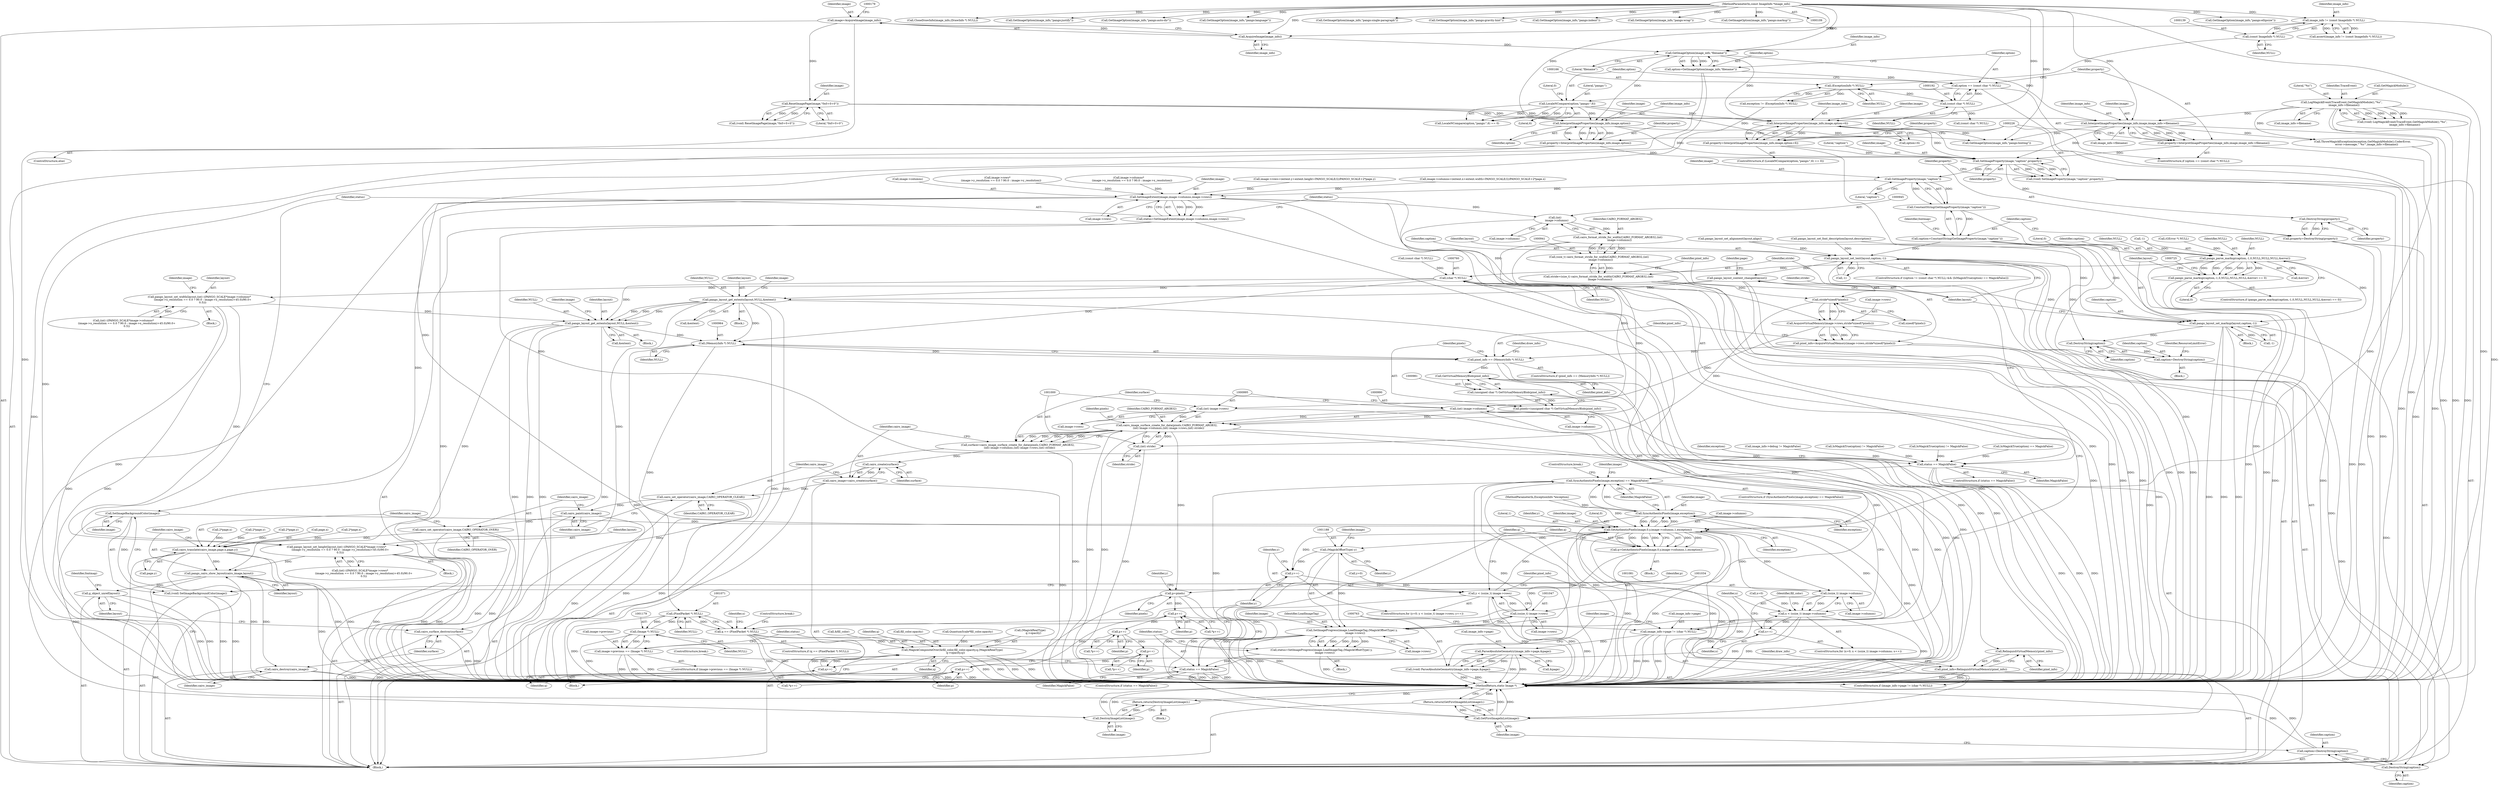 digraph "0_ImageMagick_f6e9d0d9955e85bdd7540b251cd50d598dacc5e6_42@pointer" {
"1000227" [label="(Call,SetImageProperty(image,\"caption\",property))"];
"1000221" [label="(Call,InterpretImageProperties(image_info,image,option))"];
"1000185" [label="(Call,GetImageOption(image_info,\"filename\"))"];
"1000176" [label="(Call,AcquireImage(image_info))"];
"1000136" [label="(Call,image_info != (const ImageInfo *) NULL)"];
"1000110" [label="(MethodParameterIn,const ImageInfo *image_info)"];
"1000138" [label="(Call,(const ImageInfo *) NULL)"];
"1000180" [label="(Call,ResetImagePage(image,\"0x0+0+0\"))"];
"1000174" [label="(Call,image=AcquireImage(image_info))"];
"1000205" [label="(Call,LocaleNCompare(option,\"pango:\",6))"];
"1000189" [label="(Call,option == (const char *) NULL)"];
"1000183" [label="(Call,option=GetImageOption(image_info,\"filename\"))"];
"1000191" [label="(Call,(const char *) NULL)"];
"1000165" [label="(Call,(ExceptionInfo *) NULL)"];
"1000212" [label="(Call,InterpretImageProperties(image_info,image,option+6))"];
"1000196" [label="(Call,InterpretImageProperties(image_info,image,image_info->filename))"];
"1000155" [label="(Call,LogMagickEvent(TraceEvent,GetMagickModule(),\"%s\",\n      image_info->filename))"];
"1000194" [label="(Call,property=InterpretImageProperties(image_info,image,image_info->filename))"];
"1000210" [label="(Call,property=InterpretImageProperties(image_info,image,option+6))"];
"1000219" [label="(Call,property=InterpretImageProperties(image_info,image,option))"];
"1000225" [label="(Call,(void) SetImageProperty(image,\"caption\",property))"];
"1000233" [label="(Call,DestroyString(property))"];
"1000231" [label="(Call,property=DestroyString(property))"];
"1000238" [label="(Call,GetImageProperty(image,\"caption\"))"];
"1000237" [label="(Call,ConstantString(GetImageProperty(image,\"caption\")))"];
"1000235" [label="(Call,caption=ConstantString(GetImageProperty(image,\"caption\")))"];
"1000698" [label="(Call,pango_layout_set_text(layout,caption,-1))"];
"1000742" [label="(Call,pango_layout_context_changed(layout))"];
"1000777" [label="(Call,pango_layout_get_extents(layout,NULL,&extent))"];
"1000849" [label="(Call,pango_layout_get_extents(layout,NULL,&extent))"];
"1000963" [label="(Call,(MemoryInfo *) NULL)"];
"1000961" [label="(Call,pixel_info == (MemoryInfo *) NULL)"];
"1000982" [label="(Call,GetVirtualMemoryBlob(pixel_info))"];
"1000980" [label="(Call,(unsigned char *) GetVirtualMemoryBlob(pixel_info))"];
"1000978" [label="(Call,pixels=(unsigned char *) GetVirtualMemoryBlob(pixel_info))"];
"1000986" [label="(Call,cairo_image_surface_create_for_data(pixels,CAIRO_FORMAT_ARGB32,\n    (int) image->columns,(int) image->rows,(int) stride))"];
"1000984" [label="(Call,surface=cairo_image_surface_create_for_data(pixels,CAIRO_FORMAT_ARGB32,\n    (int) image->columns,(int) image->rows,(int) stride))"];
"1001004" [label="(Call,cairo_create(surface))"];
"1001002" [label="(Call,cairo_image=cairo_create(surface))"];
"1001006" [label="(Call,cairo_set_operator(cairo_image,CAIRO_OPERATOR_CLEAR))"];
"1001009" [label="(Call,cairo_paint(cairo_image))"];
"1001011" [label="(Call,cairo_set_operator(cairo_image,CAIRO_OPERATOR_OVER))"];
"1001014" [label="(Call,cairo_translate(cairo_image,page.x,page.y))"];
"1001022" [label="(Call,pango_cairo_show_layout(cairo_image,layout))"];
"1001025" [label="(Call,cairo_destroy(cairo_image))"];
"1001029" [label="(Call,g_object_unref(layout))"];
"1001027" [label="(Call,cairo_surface_destroy(surface))"];
"1001037" [label="(Call,p=pixels)"];
"1001095" [label="(Call,p++)"];
"1001103" [label="(Call,p++)"];
"1001111" [label="(Call,p++)"];
"1001121" [label="(Call,p++)"];
"1001200" [label="(Call,RelinquishVirtualMemory(pixel_info))"];
"1001198" [label="(Call,pixel_info=RelinquishVirtualMemory(pixel_info))"];
"1001070" [label="(Call,(PixelPacket *) NULL)"];
"1001068" [label="(Call,q == (PixelPacket *) NULL)"];
"1001151" [label="(Call,MagickCompositeOver(&fill_color,fill_color.opacity,q,(MagickRealType)\n        q->opacity,q))"];
"1001164" [label="(Call,q++)"];
"1001178" [label="(Call,(Image *) NULL)"];
"1001174" [label="(Call,image->previous == (Image *) NULL)"];
"1000888" [label="(Call,pango_layout_set_height(layout,(int) ((PANGO_SCALE*image->rows*\n         (image->y_resolution == 0.0 ? 90.0 : image->y_resolution)+45.0)/90.0+\n         0.5)))"];
"1000816" [label="(Call,pango_layout_set_width(layout,(int) ((PANGO_SCALE*image->columns*\n        (image->x_resolution == 0.0 ? 90.0 : image->x_resolution)+45.0)/90.0+\n        0.5)))"];
"1000973" [label="(Call,DestroyString(caption))"];
"1000971" [label="(Call,caption=DestroyString(caption))"];
"1001208" [label="(Call,DestroyString(caption))"];
"1001206" [label="(Call,caption=DestroyString(caption))"];
"1000713" [label="(Call,pango_parse_markup(caption,-1,0,NULL,NULL,NULL,&error))"];
"1000712" [label="(Call,pango_parse_markup(caption,-1,0,NULL,NULL,NULL,&error) == 0)"];
"1000737" [label="(Call,pango_layout_set_markup(layout,caption,-1))"];
"1000759" [label="(Call,(char *) NULL)"];
"1000755" [label="(Call,image_info->page != (char *) NULL)"];
"1000764" [label="(Call,ParseAbsoluteGeometry(image_info->page,&page))"];
"1000762" [label="(Call,(void) ParseAbsoluteGeometry(image_info->page,&page))"];
"1000916" [label="(Call,SetImageExtent(image,image->columns,image->rows))"];
"1000914" [label="(Call,status=SetImageExtent(image,image->columns,image->rows))"];
"1000925" [label="(Call,status == MagickFalse)"];
"1001167" [label="(Call,SyncAuthenticPixels(image,exception) == MagickFalse)"];
"1001194" [label="(Call,status == MagickFalse)"];
"1000936" [label="(Call,DestroyImageList(image))"];
"1000935" [label="(Return,return(DestroyImageList(image));)"];
"1000944" [label="(Call,(int)\n    image->columns)"];
"1000942" [label="(Call,cairo_format_stride_for_width(CAIRO_FORMAT_ARGB32,(int)\n    image->columns))"];
"1000940" [label="(Call,(size_t) cairo_format_stride_for_width(CAIRO_FORMAT_ARGB32,(int)\n    image->columns))"];
"1000938" [label="(Call,stride=(size_t) cairo_format_stride_for_width(CAIRO_FORMAT_ARGB32,(int)\n    image->columns))"];
"1000955" [label="(Call,stride*sizeof(*pixels))"];
"1000951" [label="(Call,AcquireVirtualMemory(image->rows,stride*sizeof(*pixels)))"];
"1000949" [label="(Call,pixel_info=AcquireVirtualMemory(image->rows,stride*sizeof(*pixels)))"];
"1000994" [label="(Call,(int) image->rows)"];
"1001046" [label="(Call,(ssize_t) image->rows)"];
"1001044" [label="(Call,y < (ssize_t) image->rows)"];
"1001058" [label="(Call,GetAuthenticPixels(image,0,y,image->columns,1,exception))"];
"1001051" [label="(Call,y++)"];
"1001056" [label="(Call,q=GetAuthenticPixels(image,0,y,image->columns,1,exception))"];
"1001080" [label="(Call,(ssize_t) image->columns)"];
"1001078" [label="(Call,x < (ssize_t) image->columns)"];
"1001085" [label="(Call,x++)"];
"1001168" [label="(Call,SyncAuthenticPixels(image,exception))"];
"1001184" [label="(Call,SetImageProgress(image,LoadImageTag,(MagickOffsetType) y,\n        image->rows))"];
"1001182" [label="(Call,status=SetImageProgress(image,LoadImageTag,(MagickOffsetType) y,\n        image->rows))"];
"1001211" [label="(Call,GetFirstImageInList(image))"];
"1001210" [label="(Return,return(GetFirstImageInList(image));)"];
"1001187" [label="(Call,(MagickOffsetType) y)"];
"1000999" [label="(Call,(int) stride)"];
"1000989" [label="(Call,(int) image->columns)"];
"1001035" [label="(Call,SetImageBackgroundColor(image))"];
"1001033" [label="(Call,(void) SetImageBackgroundColor(image))"];
"1000219" [label="(Call,property=InterpretImageProperties(image_info,image,option))"];
"1000195" [label="(Identifier,property)"];
"1000978" [label="(Call,pixels=(unsigned char *) GetVirtualMemoryBlob(pixel_info))"];
"1000988" [label="(Identifier,CAIRO_FORMAT_ARGB32)"];
"1001201" [label="(Identifier,pixel_info)"];
"1000714" [label="(Identifier,caption)"];
"1000712" [label="(Call,pango_parse_markup(caption,-1,0,NULL,NULL,NULL,&error) == 0)"];
"1000960" [label="(ControlStructure,if (pixel_info == (MemoryInfo *) NULL))"];
"1000765" [label="(Call,image_info->page)"];
"1000432" [label="(Call,GetImageOption(image_info,\"pango:ellipsize\"))"];
"1000943" [label="(Identifier,CAIRO_FORMAT_ARGB32)"];
"1000976" [label="(Identifier,ResourceLimitError)"];
"1000936" [label="(Call,DestroyImageList(image))"];
"1001190" [label="(Call,image->rows)"];
"1000135" [label="(Call,assert(image_info != (const ImageInfo *) NULL))"];
"1000982" [label="(Call,GetVirtualMemoryBlob(pixel_info))"];
"1001194" [label="(Call,status == MagickFalse)"];
"1000111" [label="(MethodParameterIn,ExceptionInfo *exception)"];
"1000939" [label="(Identifier,stride)"];
"1001193" [label="(ControlStructure,if (status == MagickFalse))"];
"1000738" [label="(Identifier,layout)"];
"1000746" [label="(Identifier,page)"];
"1001008" [label="(Identifier,CAIRO_OPERATOR_CLEAR)"];
"1000268" [label="(Call,(const char *) NULL)"];
"1001210" [label="(Return,return(GetFirstImageInList(image));)"];
"1000719" [label="(Identifier,NULL)"];
"1001013" [label="(Identifier,CAIRO_OPERATOR_OVER)"];
"1000968" [label="(Identifier,draw_info)"];
"1000197" [label="(Identifier,image_info)"];
"1001175" [label="(Call,image->previous)"];
"1001002" [label="(Call,cairo_image=cairo_create(surface))"];
"1000316" [label="(Call,CloneDrawInfo(image_info,(DrawInfo *) NULL))"];
"1000165" [label="(Call,(ExceptionInfo *) NULL)"];
"1001091" [label="(Identifier,fill_color)"];
"1001005" [label="(Identifier,surface)"];
"1000723" [label="(Literal,0)"];
"1001023" [label="(Identifier,cairo_image)"];
"1001014" [label="(Call,cairo_translate(cairo_image,page.x,page.y))"];
"1000849" [label="(Call,pango_layout_get_extents(layout,NULL,&extent))"];
"1000956" [label="(Identifier,stride)"];
"1000973" [label="(Call,DestroyString(caption))"];
"1000205" [label="(Call,LocaleNCompare(option,\"pango:\",6))"];
"1001212" [label="(Identifier,image)"];
"1000926" [label="(Identifier,status)"];
"1001187" [label="(Call,(MagickOffsetType) y)"];
"1000888" [label="(Call,pango_layout_set_height(layout,(int) ((PANGO_SCALE*image->rows*\n         (image->y_resolution == 0.0 ? 90.0 : image->y_resolution)+45.0)/90.0+\n         0.5)))"];
"1000227" [label="(Call,SetImageProperty(image,\"caption\",property))"];
"1000209" [label="(Literal,0)"];
"1000204" [label="(Call,LocaleNCompare(option,\"pango:\",6) == 0)"];
"1000914" [label="(Call,status=SetImageExtent(image,image->columns,image->rows))"];
"1000174" [label="(Call,image=AcquireImage(image_info))"];
"1000983" [label="(Identifier,pixel_info)"];
"1000206" [label="(Identifier,option)"];
"1001104" [label="(Identifier,p)"];
"1000188" [label="(ControlStructure,if (option == (const char *) NULL))"];
"1000925" [label="(Call,status == MagickFalse)"];
"1000743" [label="(Identifier,layout)"];
"1000773" [label="(Identifier,image)"];
"1000110" [label="(MethodParameterIn,const ImageInfo *image_info)"];
"1001186" [label="(Identifier,LoadImageTag)"];
"1001032" [label="(Identifier,fontmap)"];
"1001001" [label="(Identifier,stride)"];
"1000232" [label="(Identifier,property)"];
"1001181" [label="(Block,)"];
"1000985" [label="(Identifier,surface)"];
"1000210" [label="(Call,property=InterpretImageProperties(image_info,image,option+6))"];
"1001197" [label="(ControlStructure,break;)"];
"1001163" [label="(Identifier,q)"];
"1001086" [label="(Identifier,x)"];
"1001003" [label="(Identifier,cairo_image)"];
"1000112" [label="(Block,)"];
"1000950" [label="(Identifier,pixel_info)"];
"1000207" [label="(Literal,\"pango:\")"];
"1001110" [label="(Call,*p++)"];
"1000136" [label="(Call,image_info != (const ImageInfo *) NULL)"];
"1001182" [label="(Call,status=SetImageProgress(image,LoadImageTag,(MagickOffsetType) y,\n        image->rows))"];
"1000949" [label="(Call,pixel_info=AcquireVirtualMemory(image->rows,stride*sizeof(*pixels)))"];
"1001074" [label="(ControlStructure,for (x=0; x < (ssize_t) image->columns; x++))"];
"1000704" [label="(Block,)"];
"1001033" [label="(Call,(void) SetImageBackgroundColor(image))"];
"1000234" [label="(Identifier,property)"];
"1000490" [label="(Call,IsMagickTrue(option) != MagickFalse)"];
"1000889" [label="(Identifier,layout)"];
"1000509" [label="(Call,IsMagickTrue(option) != MagickFalse)"];
"1000181" [label="(Identifier,image)"];
"1001198" [label="(Call,pixel_info=RelinquishVirtualMemory(pixel_info))"];
"1000851" [label="(Identifier,NULL)"];
"1000185" [label="(Call,GetImageOption(image_info,\"filename\"))"];
"1001038" [label="(Identifier,p)"];
"1000768" [label="(Call,&page)"];
"1001103" [label="(Call,p++)"];
"1000240" [label="(Literal,\"caption\")"];
"1001041" [label="(Call,y=0)"];
"1000239" [label="(Identifier,image)"];
"1001042" [label="(Identifier,y)"];
"1000755" [label="(Call,image_info->page != (char *) NULL)"];
"1001057" [label="(Identifier,q)"];
"1000782" [label="(Call,image->columns=(extent.x+extent.width+PANGO_SCALE/2)/PANGO_SCALE+2*page.x)"];
"1000191" [label="(Call,(const char *) NULL)"];
"1000816" [label="(Call,pango_layout_set_width(layout,(int) ((PANGO_SCALE*image->columns*\n        (image->x_resolution == 0.0 ? 90.0 : image->x_resolution)+45.0)/90.0+\n        0.5)))"];
"1000187" [label="(Literal,\"filename\")"];
"1001004" [label="(Call,cairo_create(surface))"];
"1001059" [label="(Identifier,image)"];
"1001068" [label="(Call,q == (PixelPacket *) NULL)"];
"1000231" [label="(Call,property=DestroyString(property))"];
"1000715" [label="(Call,-1)"];
"1000480" [label="(Call,GetImageOption(image_info,\"pango:justify\"))"];
"1000944" [label="(Call,(int)\n    image->columns)"];
"1000214" [label="(Identifier,image)"];
"1000974" [label="(Identifier,caption)"];
"1000918" [label="(Call,image->columns)"];
"1001166" [label="(ControlStructure,if (SyncAuthenticPixels(image,exception) == MagickFalse))"];
"1001191" [label="(Identifier,image)"];
"1001185" [label="(Identifier,image)"];
"1000155" [label="(Call,LogMagickEvent(TraceEvent,GetMagickModule(),\"%s\",\n      image_info->filename))"];
"1000190" [label="(Identifier,option)"];
"1001025" [label="(Call,cairo_destroy(cairo_image))"];
"1001213" [label="(MethodReturn,static Image *)"];
"1000962" [label="(Identifier,pixel_info)"];
"1000955" [label="(Call,stride*sizeof(*pixels))"];
"1001180" [label="(Identifier,NULL)"];
"1000994" [label="(Call,(int) image->rows)"];
"1001010" [label="(Identifier,cairo_image)"];
"1001035" [label="(Call,SetImageBackgroundColor(image))"];
"1000186" [label="(Identifier,image_info)"];
"1000698" [label="(Call,pango_layout_set_text(layout,caption,-1))"];
"1001171" [label="(Identifier,MagickFalse)"];
"1001169" [label="(Identifier,image)"];
"1000996" [label="(Call,image->rows)"];
"1001026" [label="(Identifier,cairo_image)"];
"1000224" [label="(Identifier,option)"];
"1000180" [label="(Call,ResetImagePage(image,\"0x0+0+0\"))"];
"1000737" [label="(Call,pango_layout_set_markup(layout,caption,-1))"];
"1001087" [label="(Block,)"];
"1001173" [label="(ControlStructure,if (image->previous == (Image *) NULL))"];
"1000987" [label="(Identifier,pixels)"];
"1000999" [label="(Call,(int) stride)"];
"1000159" [label="(Call,image_info->filename)"];
"1000916" [label="(Call,SetImageExtent(image,image->columns,image->rows))"];
"1001196" [label="(Identifier,MagickFalse)"];
"1001127" [label="(Call,QuantumScale*fill_color.opacity)"];
"1001184" [label="(Call,SetImageProgress(image,LoadImageTag,(MagickOffsetType) y,\n        image->rows))"];
"1001048" [label="(Call,image->rows)"];
"1000229" [label="(Literal,\"caption\")"];
"1000262" [label="(Call,GetImageOption(image_info,\"pango:hinting\"))"];
"1000726" [label="(Call,ThrowMagickException(exception,GetMagickModule(),CoderError,\n          error->message,\"`%s'\",image_info->filename))"];
"1000238" [label="(Call,GetImageProperty(image,\"caption\"))"];
"1000700" [label="(Identifier,caption)"];
"1001060" [label="(Literal,0)"];
"1000856" [label="(Identifier,image)"];
"1001111" [label="(Call,p++)"];
"1000928" [label="(Block,)"];
"1000806" [label="(Block,)"];
"1000196" [label="(Call,InterpretImageProperties(image_info,image,image_info->filename))"];
"1001120" [label="(Call,*p++)"];
"1001019" [label="(Call,page.y)"];
"1000780" [label="(Call,&extent)"];
"1000777" [label="(Call,pango_layout_get_extents(layout,NULL,&extent))"];
"1000184" [label="(Identifier,option)"];
"1000979" [label="(Identifier,pixels)"];
"1001183" [label="(Identifier,status)"];
"1000961" [label="(Call,pixel_info == (MemoryInfo *) NULL)"];
"1001165" [label="(Identifier,q)"];
"1000991" [label="(Call,image->columns)"];
"1000223" [label="(Identifier,image)"];
"1000158" [label="(Literal,\"%s\")"];
"1000966" [label="(Block,)"];
"1000235" [label="(Call,caption=ConstantString(GetImageProperty(image,\"caption\")))"];
"1001095" [label="(Call,p++)"];
"1000740" [label="(Call,-1)"];
"1001067" [label="(ControlStructure,if (q == (PixelPacket *) NULL))"];
"1001006" [label="(Call,cairo_set_operator(cairo_image,CAIRO_OPERATOR_CLEAR))"];
"1001102" [label="(Call,*p++)"];
"1001036" [label="(Identifier,image)"];
"1000418" [label="(Call,GetImageOption(image_info,\"pango:auto-dir\"))"];
"1001062" [label="(Call,image->columns)"];
"1000178" [label="(Call,(void) ResetImagePage(image,\"0x0+0+0\"))"];
"1000163" [label="(Call,exception != (ExceptionInfo *) NULL)"];
"1001208" [label="(Call,DestroyString(caption))"];
"1000677" [label="(Call,pango_layout_set_font_description(layout,description))"];
"1001053" [label="(Block,)"];
"1000924" [label="(ControlStructure,if (status == MagickFalse))"];
"1000153" [label="(Call,(void) LogMagickEvent(TraceEvent,GetMagickModule(),\"%s\",\n      image_info->filename))"];
"1000921" [label="(Call,image->rows)"];
"1000951" [label="(Call,AcquireVirtualMemory(image->rows,stride*sizeof(*pixels)))"];
"1000301" [label="(Call,GetImageOption(image_info,\"pango:language\"))"];
"1001178" [label="(Call,(Image *) NULL)"];
"1000742" [label="(Call,pango_layout_context_changed(layout))"];
"1000213" [label="(Identifier,image_info)"];
"1001112" [label="(Identifier,p)"];
"1000691" [label="(Call,(const char *) NULL)"];
"1000701" [label="(Call,-1)"];
"1001024" [label="(Identifier,layout)"];
"1000499" [label="(Call,GetImageOption(image_info,\"pango:single-paragraph\"))"];
"1000193" [label="(Identifier,NULL)"];
"1000694" [label="(Call,IsMagickTrue(option) == MagickFalse)"];
"1001085" [label="(Call,x++)"];
"1001151" [label="(Call,MagickCompositeOver(&fill_color,fill_color.opacity,q,(MagickRealType)\n        q->opacity,q))"];
"1000986" [label="(Call,cairo_image_surface_create_for_data(pixels,CAIRO_FORMAT_ARGB32,\n    (int) image->columns,(int) image->rows,(int) stride))"];
"1001011" [label="(Call,cairo_set_operator(cairo_image,CAIRO_OPERATOR_OVER))"];
"1000811" [label="(Call,2*page.x)"];
"1001206" [label="(Call,caption=DestroyString(caption))"];
"1000927" [label="(Identifier,MagickFalse)"];
"1000759" [label="(Call,(char *) NULL)"];
"1001078" [label="(Call,x < (ssize_t) image->columns)"];
"1000897" [label="(Call,image->rows*\n         (image->y_resolution == 0.0 ? 90.0 : image->y_resolution))"];
"1001051" [label="(Call,y++)"];
"1001076" [label="(Identifier,x)"];
"1000784" [label="(Identifier,image)"];
"1001200" [label="(Call,RelinquishVirtualMemory(pixel_info))"];
"1000203" [label="(ControlStructure,if (LocaleNCompare(option,\"pango:\",6) == 0))"];
"1000176" [label="(Call,AcquireImage(image_info))"];
"1000236" [label="(Identifier,caption)"];
"1000883" [label="(Call,2*page.y)"];
"1001075" [label="(Call,x=0)"];
"1000850" [label="(Identifier,layout)"];
"1001030" [label="(Identifier,layout)"];
"1001167" [label="(Call,SyncAuthenticPixels(image,exception) == MagickFalse)"];
"1000940" [label="(Call,(size_t) cairo_format_stride_for_width(CAIRO_FORMAT_ARGB32,(int)\n    image->columns))"];
"1001094" [label="(Call,*p++)"];
"1001080" [label="(Call,(ssize_t) image->columns)"];
"1000198" [label="(Identifier,image)"];
"1001073" [label="(ControlStructure,break;)"];
"1000228" [label="(Identifier,image)"];
"1000182" [label="(Literal,\"0x0+0+0\")"];
"1000156" [label="(Identifier,TraceEvent)"];
"1001152" [label="(Call,&fill_color)"];
"1000699" [label="(Identifier,layout)"];
"1001203" [label="(Identifier,draw_info)"];
"1000779" [label="(Identifier,NULL)"];
"1000930" [label="(Identifier,exception)"];
"1000175" [label="(Identifier,image)"];
"1000242" [label="(Identifier,fontmap)"];
"1000872" [label="(Call,2*page.y)"];
"1000817" [label="(Identifier,layout)"];
"1000708" [label="(Call,(GError *) NULL)"];
"1001044" [label="(Call,y < (ssize_t) image->rows)"];
"1000647" [label="(Call,pango_layout_set_alignment(layout,align))"];
"1000157" [label="(Call,GetMagickModule())"];
"1000230" [label="(Identifier,property)"];
"1001046" [label="(Call,(ssize_t) image->rows)"];
"1001122" [label="(Identifier,p)"];
"1001072" [label="(Identifier,NULL)"];
"1001209" [label="(Identifier,caption)"];
"1000375" [label="(Call,GetImageOption(image_info,\"pango:gravity-hint\"))"];
"1000718" [label="(Identifier,NULL)"];
"1001009" [label="(Call,cairo_paint(cairo_image))"];
"1000989" [label="(Call,(int) image->columns)"];
"1001066" [label="(Identifier,exception)"];
"1000148" [label="(Call,image_info->debug != MagickFalse)"];
"1001012" [label="(Identifier,cairo_image)"];
"1001189" [label="(Identifier,y)"];
"1001176" [label="(Identifier,image)"];
"1000233" [label="(Call,DestroyString(property))"];
"1000199" [label="(Call,image_info->filename)"];
"1000825" [label="(Call,image->columns*\n        (image->x_resolution == 0.0 ? 90.0 : image->x_resolution))"];
"1001040" [label="(ControlStructure,for (y=0; y < (ssize_t) image->rows; y++))"];
"1001170" [label="(Identifier,exception)"];
"1000557" [label="(Call,GetImageOption(image_info,\"pango:indent\"))"];
"1001045" [label="(Identifier,y)"];
"1001056" [label="(Call,q=GetAuthenticPixels(image,0,y,image->columns,1,exception))"];
"1001157" [label="(Identifier,q)"];
"1001082" [label="(Call,image->columns)"];
"1000739" [label="(Identifier,caption)"];
"1001199" [label="(Identifier,pixel_info)"];
"1000848" [label="(Block,)"];
"1001168" [label="(Call,SyncAuthenticPixels(image,exception))"];
"1000972" [label="(Identifier,caption)"];
"1001154" [label="(Call,fill_color.opacity)"];
"1001028" [label="(Identifier,surface)"];
"1000917" [label="(Identifier,image)"];
"1001172" [label="(ControlStructure,break;)"];
"1000854" [label="(Call,image->rows=(extent.y+extent.height+PANGO_SCALE/2)/PANGO_SCALE+2*page.y)"];
"1001039" [label="(Identifier,pixels)"];
"1000963" [label="(Call,(MemoryInfo *) NULL)"];
"1000754" [label="(ControlStructure,if (image_info->page != (char *) NULL))"];
"1000721" [label="(Call,&error)"];
"1000952" [label="(Call,image->rows)"];
"1000971" [label="(Call,caption=DestroyString(caption))"];
"1001052" [label="(Identifier,y)"];
"1000222" [label="(Identifier,image_info)"];
"1000711" [label="(ControlStructure,if (pango_parse_markup(caption,-1,0,NULL,NULL,NULL,&error) == 0))"];
"1000756" [label="(Call,image_info->page)"];
"1001070" [label="(Call,(PixelPacket *) NULL)"];
"1000980" [label="(Call,(unsigned char *) GetVirtualMemoryBlob(pixel_info))"];
"1000713" [label="(Call,pango_parse_markup(caption,-1,0,NULL,NULL,NULL,&error))"];
"1000220" [label="(Identifier,property)"];
"1000776" [label="(Block,)"];
"1000845" [label="(Identifier,image)"];
"1001065" [label="(Literal,1)"];
"1000984" [label="(Call,surface=cairo_image_surface_create_for_data(pixels,CAIRO_FORMAT_ARGB32,\n    (int) image->columns,(int) image->rows,(int) stride))"];
"1001058" [label="(Call,GetAuthenticPixels(image,0,y,image->columns,1,exception))"];
"1000140" [label="(Identifier,NULL)"];
"1000189" [label="(Call,option == (const char *) NULL)"];
"1000687" [label="(ControlStructure,if ((option != (const char *) NULL) && (IsMagickTrue(option) == MagickFalse)))"];
"1000518" [label="(Call,GetImageOption(image_info,\"pango:wrap\"))"];
"1000852" [label="(Call,&extent)"];
"1000761" [label="(Identifier,NULL)"];
"1000212" [label="(Call,InterpretImageProperties(image_info,image,option+6))"];
"1001207" [label="(Identifier,caption)"];
"1001037" [label="(Call,p=pixels)"];
"1000218" [label="(ControlStructure,else)"];
"1000965" [label="(Identifier,NULL)"];
"1001195" [label="(Identifier,status)"];
"1000194" [label="(Call,property=InterpretImageProperties(image_info,image,image_info->filename))"];
"1001029" [label="(Call,g_object_unref(layout))"];
"1000215" [label="(Call,option+6)"];
"1001015" [label="(Identifier,cairo_image)"];
"1001079" [label="(Identifier,x)"];
"1000137" [label="(Identifier,image_info)"];
"1000890" [label="(Call,(int) ((PANGO_SCALE*image->rows*\n         (image->y_resolution == 0.0 ? 90.0 : image->y_resolution)+45.0)/90.0+\n         0.5))"];
"1000684" [label="(Call,GetImageOption(image_info,\"pango:markup\"))"];
"1001096" [label="(Identifier,p)"];
"1000225" [label="(Call,(void) SetImageProperty(image,\"caption\",property))"];
"1001016" [label="(Call,page.x)"];
"1000818" [label="(Call,(int) ((PANGO_SCALE*image->columns*\n        (image->x_resolution == 0.0 ? 90.0 : image->x_resolution)+45.0)/90.0+\n        0.5))"];
"1001121" [label="(Call,p++)"];
"1000177" [label="(Identifier,image_info)"];
"1001007" [label="(Identifier,cairo_image)"];
"1000937" [label="(Identifier,image)"];
"1000778" [label="(Identifier,layout)"];
"1000942" [label="(Call,cairo_format_stride_for_width(CAIRO_FORMAT_ARGB32,(int)\n    image->columns))"];
"1000167" [label="(Identifier,NULL)"];
"1000800" [label="(Call,2*page.x)"];
"1001158" [label="(Call,(MagickRealType)\n        q->opacity)"];
"1000878" [label="(Block,)"];
"1001069" [label="(Identifier,q)"];
"1001164" [label="(Call,q++)"];
"1001174" [label="(Call,image->previous == (Image *) NULL)"];
"1000211" [label="(Identifier,property)"];
"1000957" [label="(Call,sizeof(*pixels))"];
"1000938" [label="(Call,stride=(size_t) cairo_format_stride_for_width(CAIRO_FORMAT_ARGB32,(int)\n    image->columns))"];
"1000946" [label="(Call,image->columns)"];
"1000720" [label="(Identifier,NULL)"];
"1000221" [label="(Call,InterpretImageProperties(image_info,image,option))"];
"1000208" [label="(Literal,6)"];
"1000935" [label="(Return,return(DestroyImageList(image));)"];
"1000762" [label="(Call,(void) ParseAbsoluteGeometry(image_info->page,&page))"];
"1001022" [label="(Call,pango_cairo_show_layout(cairo_image,layout))"];
"1001061" [label="(Identifier,y)"];
"1000183" [label="(Call,option=GetImageOption(image_info,\"filename\"))"];
"1000237" [label="(Call,ConstantString(GetImageProperty(image,\"caption\")))"];
"1001211" [label="(Call,GetFirstImageInList(image))"];
"1000138" [label="(Call,(const ImageInfo *) NULL)"];
"1000915" [label="(Identifier,status)"];
"1001027" [label="(Call,cairo_surface_destroy(surface))"];
"1000717" [label="(Literal,0)"];
"1000764" [label="(Call,ParseAbsoluteGeometry(image_info->page,&page))"];
"1000227" -> "1000225"  [label="AST: "];
"1000227" -> "1000230"  [label="CFG: "];
"1000228" -> "1000227"  [label="AST: "];
"1000229" -> "1000227"  [label="AST: "];
"1000230" -> "1000227"  [label="AST: "];
"1000225" -> "1000227"  [label="CFG: "];
"1000227" -> "1000225"  [label="DDG: "];
"1000227" -> "1000225"  [label="DDG: "];
"1000227" -> "1000225"  [label="DDG: "];
"1000221" -> "1000227"  [label="DDG: "];
"1000212" -> "1000227"  [label="DDG: "];
"1000196" -> "1000227"  [label="DDG: "];
"1000194" -> "1000227"  [label="DDG: "];
"1000210" -> "1000227"  [label="DDG: "];
"1000219" -> "1000227"  [label="DDG: "];
"1000227" -> "1000233"  [label="DDG: "];
"1000227" -> "1000238"  [label="DDG: "];
"1000221" -> "1000219"  [label="AST: "];
"1000221" -> "1000224"  [label="CFG: "];
"1000222" -> "1000221"  [label="AST: "];
"1000223" -> "1000221"  [label="AST: "];
"1000224" -> "1000221"  [label="AST: "];
"1000219" -> "1000221"  [label="CFG: "];
"1000221" -> "1000219"  [label="DDG: "];
"1000221" -> "1000219"  [label="DDG: "];
"1000221" -> "1000219"  [label="DDG: "];
"1000185" -> "1000221"  [label="DDG: "];
"1000110" -> "1000221"  [label="DDG: "];
"1000180" -> "1000221"  [label="DDG: "];
"1000205" -> "1000221"  [label="DDG: "];
"1000221" -> "1000262"  [label="DDG: "];
"1000185" -> "1000183"  [label="AST: "];
"1000185" -> "1000187"  [label="CFG: "];
"1000186" -> "1000185"  [label="AST: "];
"1000187" -> "1000185"  [label="AST: "];
"1000183" -> "1000185"  [label="CFG: "];
"1000185" -> "1000183"  [label="DDG: "];
"1000185" -> "1000183"  [label="DDG: "];
"1000176" -> "1000185"  [label="DDG: "];
"1000110" -> "1000185"  [label="DDG: "];
"1000185" -> "1000196"  [label="DDG: "];
"1000185" -> "1000212"  [label="DDG: "];
"1000176" -> "1000174"  [label="AST: "];
"1000176" -> "1000177"  [label="CFG: "];
"1000177" -> "1000176"  [label="AST: "];
"1000174" -> "1000176"  [label="CFG: "];
"1000176" -> "1000174"  [label="DDG: "];
"1000136" -> "1000176"  [label="DDG: "];
"1000110" -> "1000176"  [label="DDG: "];
"1000136" -> "1000135"  [label="AST: "];
"1000136" -> "1000138"  [label="CFG: "];
"1000137" -> "1000136"  [label="AST: "];
"1000138" -> "1000136"  [label="AST: "];
"1000135" -> "1000136"  [label="CFG: "];
"1000136" -> "1001213"  [label="DDG: "];
"1000136" -> "1000135"  [label="DDG: "];
"1000136" -> "1000135"  [label="DDG: "];
"1000110" -> "1000136"  [label="DDG: "];
"1000138" -> "1000136"  [label="DDG: "];
"1000110" -> "1000109"  [label="AST: "];
"1000110" -> "1001213"  [label="DDG: "];
"1000110" -> "1000196"  [label="DDG: "];
"1000110" -> "1000212"  [label="DDG: "];
"1000110" -> "1000262"  [label="DDG: "];
"1000110" -> "1000301"  [label="DDG: "];
"1000110" -> "1000316"  [label="DDG: "];
"1000110" -> "1000375"  [label="DDG: "];
"1000110" -> "1000418"  [label="DDG: "];
"1000110" -> "1000432"  [label="DDG: "];
"1000110" -> "1000480"  [label="DDG: "];
"1000110" -> "1000499"  [label="DDG: "];
"1000110" -> "1000518"  [label="DDG: "];
"1000110" -> "1000557"  [label="DDG: "];
"1000110" -> "1000684"  [label="DDG: "];
"1000138" -> "1000140"  [label="CFG: "];
"1000139" -> "1000138"  [label="AST: "];
"1000140" -> "1000138"  [label="AST: "];
"1000138" -> "1000165"  [label="DDG: "];
"1000180" -> "1000178"  [label="AST: "];
"1000180" -> "1000182"  [label="CFG: "];
"1000181" -> "1000180"  [label="AST: "];
"1000182" -> "1000180"  [label="AST: "];
"1000178" -> "1000180"  [label="CFG: "];
"1000180" -> "1000178"  [label="DDG: "];
"1000180" -> "1000178"  [label="DDG: "];
"1000174" -> "1000180"  [label="DDG: "];
"1000180" -> "1000196"  [label="DDG: "];
"1000180" -> "1000212"  [label="DDG: "];
"1000174" -> "1000112"  [label="AST: "];
"1000175" -> "1000174"  [label="AST: "];
"1000179" -> "1000174"  [label="CFG: "];
"1000174" -> "1001213"  [label="DDG: "];
"1000205" -> "1000204"  [label="AST: "];
"1000205" -> "1000208"  [label="CFG: "];
"1000206" -> "1000205"  [label="AST: "];
"1000207" -> "1000205"  [label="AST: "];
"1000208" -> "1000205"  [label="AST: "];
"1000209" -> "1000205"  [label="CFG: "];
"1000205" -> "1000204"  [label="DDG: "];
"1000205" -> "1000204"  [label="DDG: "];
"1000205" -> "1000204"  [label="DDG: "];
"1000189" -> "1000205"  [label="DDG: "];
"1000205" -> "1000212"  [label="DDG: "];
"1000205" -> "1000215"  [label="DDG: "];
"1000189" -> "1000188"  [label="AST: "];
"1000189" -> "1000191"  [label="CFG: "];
"1000190" -> "1000189"  [label="AST: "];
"1000191" -> "1000189"  [label="AST: "];
"1000195" -> "1000189"  [label="CFG: "];
"1000206" -> "1000189"  [label="CFG: "];
"1000189" -> "1001213"  [label="DDG: "];
"1000183" -> "1000189"  [label="DDG: "];
"1000191" -> "1000189"  [label="DDG: "];
"1000183" -> "1000112"  [label="AST: "];
"1000184" -> "1000183"  [label="AST: "];
"1000190" -> "1000183"  [label="CFG: "];
"1000183" -> "1001213"  [label="DDG: "];
"1000191" -> "1000193"  [label="CFG: "];
"1000192" -> "1000191"  [label="AST: "];
"1000193" -> "1000191"  [label="AST: "];
"1000165" -> "1000191"  [label="DDG: "];
"1000191" -> "1000268"  [label="DDG: "];
"1000165" -> "1000163"  [label="AST: "];
"1000165" -> "1000167"  [label="CFG: "];
"1000166" -> "1000165"  [label="AST: "];
"1000167" -> "1000165"  [label="AST: "];
"1000163" -> "1000165"  [label="CFG: "];
"1000165" -> "1000163"  [label="DDG: "];
"1000212" -> "1000210"  [label="AST: "];
"1000212" -> "1000215"  [label="CFG: "];
"1000213" -> "1000212"  [label="AST: "];
"1000214" -> "1000212"  [label="AST: "];
"1000215" -> "1000212"  [label="AST: "];
"1000210" -> "1000212"  [label="CFG: "];
"1000212" -> "1001213"  [label="DDG: "];
"1000212" -> "1000210"  [label="DDG: "];
"1000212" -> "1000210"  [label="DDG: "];
"1000212" -> "1000210"  [label="DDG: "];
"1000212" -> "1000262"  [label="DDG: "];
"1000196" -> "1000194"  [label="AST: "];
"1000196" -> "1000199"  [label="CFG: "];
"1000197" -> "1000196"  [label="AST: "];
"1000198" -> "1000196"  [label="AST: "];
"1000199" -> "1000196"  [label="AST: "];
"1000194" -> "1000196"  [label="CFG: "];
"1000196" -> "1001213"  [label="DDG: "];
"1000196" -> "1000194"  [label="DDG: "];
"1000196" -> "1000194"  [label="DDG: "];
"1000196" -> "1000194"  [label="DDG: "];
"1000155" -> "1000196"  [label="DDG: "];
"1000196" -> "1000262"  [label="DDG: "];
"1000196" -> "1000726"  [label="DDG: "];
"1000155" -> "1000153"  [label="AST: "];
"1000155" -> "1000159"  [label="CFG: "];
"1000156" -> "1000155"  [label="AST: "];
"1000157" -> "1000155"  [label="AST: "];
"1000158" -> "1000155"  [label="AST: "];
"1000159" -> "1000155"  [label="AST: "];
"1000153" -> "1000155"  [label="CFG: "];
"1000155" -> "1001213"  [label="DDG: "];
"1000155" -> "1001213"  [label="DDG: "];
"1000155" -> "1001213"  [label="DDG: "];
"1000155" -> "1000153"  [label="DDG: "];
"1000155" -> "1000153"  [label="DDG: "];
"1000155" -> "1000153"  [label="DDG: "];
"1000155" -> "1000153"  [label="DDG: "];
"1000155" -> "1000726"  [label="DDG: "];
"1000194" -> "1000188"  [label="AST: "];
"1000195" -> "1000194"  [label="AST: "];
"1000226" -> "1000194"  [label="CFG: "];
"1000194" -> "1001213"  [label="DDG: "];
"1000210" -> "1000203"  [label="AST: "];
"1000211" -> "1000210"  [label="AST: "];
"1000226" -> "1000210"  [label="CFG: "];
"1000210" -> "1001213"  [label="DDG: "];
"1000219" -> "1000218"  [label="AST: "];
"1000220" -> "1000219"  [label="AST: "];
"1000226" -> "1000219"  [label="CFG: "];
"1000219" -> "1001213"  [label="DDG: "];
"1000225" -> "1000112"  [label="AST: "];
"1000226" -> "1000225"  [label="AST: "];
"1000232" -> "1000225"  [label="CFG: "];
"1000225" -> "1001213"  [label="DDG: "];
"1000225" -> "1001213"  [label="DDG: "];
"1000233" -> "1000231"  [label="AST: "];
"1000233" -> "1000234"  [label="CFG: "];
"1000234" -> "1000233"  [label="AST: "];
"1000231" -> "1000233"  [label="CFG: "];
"1000233" -> "1000231"  [label="DDG: "];
"1000231" -> "1000112"  [label="AST: "];
"1000232" -> "1000231"  [label="AST: "];
"1000236" -> "1000231"  [label="CFG: "];
"1000231" -> "1001213"  [label="DDG: "];
"1000231" -> "1001213"  [label="DDG: "];
"1000238" -> "1000237"  [label="AST: "];
"1000238" -> "1000240"  [label="CFG: "];
"1000239" -> "1000238"  [label="AST: "];
"1000240" -> "1000238"  [label="AST: "];
"1000237" -> "1000238"  [label="CFG: "];
"1000238" -> "1000237"  [label="DDG: "];
"1000238" -> "1000237"  [label="DDG: "];
"1000238" -> "1000916"  [label="DDG: "];
"1000237" -> "1000235"  [label="AST: "];
"1000235" -> "1000237"  [label="CFG: "];
"1000237" -> "1001213"  [label="DDG: "];
"1000237" -> "1000235"  [label="DDG: "];
"1000235" -> "1000112"  [label="AST: "];
"1000236" -> "1000235"  [label="AST: "];
"1000242" -> "1000235"  [label="CFG: "];
"1000235" -> "1001213"  [label="DDG: "];
"1000235" -> "1000698"  [label="DDG: "];
"1000235" -> "1000713"  [label="DDG: "];
"1000698" -> "1000687"  [label="AST: "];
"1000698" -> "1000701"  [label="CFG: "];
"1000699" -> "1000698"  [label="AST: "];
"1000700" -> "1000698"  [label="AST: "];
"1000701" -> "1000698"  [label="AST: "];
"1000743" -> "1000698"  [label="CFG: "];
"1000698" -> "1001213"  [label="DDG: "];
"1000698" -> "1001213"  [label="DDG: "];
"1000698" -> "1001213"  [label="DDG: "];
"1000677" -> "1000698"  [label="DDG: "];
"1000647" -> "1000698"  [label="DDG: "];
"1000701" -> "1000698"  [label="DDG: "];
"1000698" -> "1000742"  [label="DDG: "];
"1000698" -> "1000973"  [label="DDG: "];
"1000698" -> "1001208"  [label="DDG: "];
"1000742" -> "1000112"  [label="AST: "];
"1000742" -> "1000743"  [label="CFG: "];
"1000743" -> "1000742"  [label="AST: "];
"1000746" -> "1000742"  [label="CFG: "];
"1000742" -> "1001213"  [label="DDG: "];
"1000737" -> "1000742"  [label="DDG: "];
"1000742" -> "1000777"  [label="DDG: "];
"1000742" -> "1000816"  [label="DDG: "];
"1000777" -> "1000776"  [label="AST: "];
"1000777" -> "1000780"  [label="CFG: "];
"1000778" -> "1000777"  [label="AST: "];
"1000779" -> "1000777"  [label="AST: "];
"1000780" -> "1000777"  [label="AST: "];
"1000784" -> "1000777"  [label="CFG: "];
"1000777" -> "1001213"  [label="DDG: "];
"1000777" -> "1001213"  [label="DDG: "];
"1000777" -> "1001213"  [label="DDG: "];
"1000759" -> "1000777"  [label="DDG: "];
"1000777" -> "1000849"  [label="DDG: "];
"1000777" -> "1000849"  [label="DDG: "];
"1000777" -> "1000849"  [label="DDG: "];
"1000777" -> "1000888"  [label="DDG: "];
"1000777" -> "1000963"  [label="DDG: "];
"1000849" -> "1000848"  [label="AST: "];
"1000849" -> "1000852"  [label="CFG: "];
"1000850" -> "1000849"  [label="AST: "];
"1000851" -> "1000849"  [label="AST: "];
"1000852" -> "1000849"  [label="AST: "];
"1000856" -> "1000849"  [label="CFG: "];
"1000849" -> "1001213"  [label="DDG: "];
"1000849" -> "1001213"  [label="DDG: "];
"1000849" -> "1001213"  [label="DDG: "];
"1000849" -> "1001213"  [label="DDG: "];
"1000816" -> "1000849"  [label="DDG: "];
"1000759" -> "1000849"  [label="DDG: "];
"1000849" -> "1000963"  [label="DDG: "];
"1000849" -> "1001022"  [label="DDG: "];
"1000963" -> "1000961"  [label="AST: "];
"1000963" -> "1000965"  [label="CFG: "];
"1000964" -> "1000963"  [label="AST: "];
"1000965" -> "1000963"  [label="AST: "];
"1000961" -> "1000963"  [label="CFG: "];
"1000963" -> "1001213"  [label="DDG: "];
"1000963" -> "1000961"  [label="DDG: "];
"1000759" -> "1000963"  [label="DDG: "];
"1000963" -> "1001070"  [label="DDG: "];
"1000961" -> "1000960"  [label="AST: "];
"1000962" -> "1000961"  [label="AST: "];
"1000968" -> "1000961"  [label="CFG: "];
"1000979" -> "1000961"  [label="CFG: "];
"1000961" -> "1001213"  [label="DDG: "];
"1000961" -> "1001213"  [label="DDG: "];
"1000949" -> "1000961"  [label="DDG: "];
"1000961" -> "1000982"  [label="DDG: "];
"1000982" -> "1000980"  [label="AST: "];
"1000982" -> "1000983"  [label="CFG: "];
"1000983" -> "1000982"  [label="AST: "];
"1000980" -> "1000982"  [label="CFG: "];
"1000982" -> "1000980"  [label="DDG: "];
"1000982" -> "1001200"  [label="DDG: "];
"1000980" -> "1000978"  [label="AST: "];
"1000981" -> "1000980"  [label="AST: "];
"1000978" -> "1000980"  [label="CFG: "];
"1000980" -> "1001213"  [label="DDG: "];
"1000980" -> "1000978"  [label="DDG: "];
"1000978" -> "1000112"  [label="AST: "];
"1000979" -> "1000978"  [label="AST: "];
"1000985" -> "1000978"  [label="CFG: "];
"1000978" -> "1001213"  [label="DDG: "];
"1000978" -> "1000986"  [label="DDG: "];
"1000986" -> "1000984"  [label="AST: "];
"1000986" -> "1000999"  [label="CFG: "];
"1000987" -> "1000986"  [label="AST: "];
"1000988" -> "1000986"  [label="AST: "];
"1000989" -> "1000986"  [label="AST: "];
"1000994" -> "1000986"  [label="AST: "];
"1000999" -> "1000986"  [label="AST: "];
"1000984" -> "1000986"  [label="CFG: "];
"1000986" -> "1001213"  [label="DDG: "];
"1000986" -> "1001213"  [label="DDG: "];
"1000986" -> "1001213"  [label="DDG: "];
"1000986" -> "1001213"  [label="DDG: "];
"1000986" -> "1000984"  [label="DDG: "];
"1000986" -> "1000984"  [label="DDG: "];
"1000986" -> "1000984"  [label="DDG: "];
"1000986" -> "1000984"  [label="DDG: "];
"1000986" -> "1000984"  [label="DDG: "];
"1000942" -> "1000986"  [label="DDG: "];
"1000989" -> "1000986"  [label="DDG: "];
"1000994" -> "1000986"  [label="DDG: "];
"1000999" -> "1000986"  [label="DDG: "];
"1000986" -> "1001037"  [label="DDG: "];
"1000984" -> "1000112"  [label="AST: "];
"1000985" -> "1000984"  [label="AST: "];
"1001003" -> "1000984"  [label="CFG: "];
"1000984" -> "1001213"  [label="DDG: "];
"1000984" -> "1001004"  [label="DDG: "];
"1001004" -> "1001002"  [label="AST: "];
"1001004" -> "1001005"  [label="CFG: "];
"1001005" -> "1001004"  [label="AST: "];
"1001002" -> "1001004"  [label="CFG: "];
"1001004" -> "1001002"  [label="DDG: "];
"1001004" -> "1001027"  [label="DDG: "];
"1001002" -> "1000112"  [label="AST: "];
"1001003" -> "1001002"  [label="AST: "];
"1001007" -> "1001002"  [label="CFG: "];
"1001002" -> "1001213"  [label="DDG: "];
"1001002" -> "1001006"  [label="DDG: "];
"1001006" -> "1000112"  [label="AST: "];
"1001006" -> "1001008"  [label="CFG: "];
"1001007" -> "1001006"  [label="AST: "];
"1001008" -> "1001006"  [label="AST: "];
"1001010" -> "1001006"  [label="CFG: "];
"1001006" -> "1001213"  [label="DDG: "];
"1001006" -> "1001213"  [label="DDG: "];
"1001006" -> "1001009"  [label="DDG: "];
"1001009" -> "1000112"  [label="AST: "];
"1001009" -> "1001010"  [label="CFG: "];
"1001010" -> "1001009"  [label="AST: "];
"1001012" -> "1001009"  [label="CFG: "];
"1001009" -> "1001213"  [label="DDG: "];
"1001009" -> "1001011"  [label="DDG: "];
"1001011" -> "1000112"  [label="AST: "];
"1001011" -> "1001013"  [label="CFG: "];
"1001012" -> "1001011"  [label="AST: "];
"1001013" -> "1001011"  [label="AST: "];
"1001015" -> "1001011"  [label="CFG: "];
"1001011" -> "1001213"  [label="DDG: "];
"1001011" -> "1001213"  [label="DDG: "];
"1001011" -> "1001014"  [label="DDG: "];
"1001014" -> "1000112"  [label="AST: "];
"1001014" -> "1001019"  [label="CFG: "];
"1001015" -> "1001014"  [label="AST: "];
"1001016" -> "1001014"  [label="AST: "];
"1001019" -> "1001014"  [label="AST: "];
"1001023" -> "1001014"  [label="CFG: "];
"1001014" -> "1001213"  [label="DDG: "];
"1001014" -> "1001213"  [label="DDG: "];
"1001014" -> "1001213"  [label="DDG: "];
"1000800" -> "1001014"  [label="DDG: "];
"1000811" -> "1001014"  [label="DDG: "];
"1000872" -> "1001014"  [label="DDG: "];
"1000883" -> "1001014"  [label="DDG: "];
"1001014" -> "1001022"  [label="DDG: "];
"1001022" -> "1000112"  [label="AST: "];
"1001022" -> "1001024"  [label="CFG: "];
"1001023" -> "1001022"  [label="AST: "];
"1001024" -> "1001022"  [label="AST: "];
"1001026" -> "1001022"  [label="CFG: "];
"1001022" -> "1001213"  [label="DDG: "];
"1000888" -> "1001022"  [label="DDG: "];
"1001022" -> "1001025"  [label="DDG: "];
"1001022" -> "1001029"  [label="DDG: "];
"1001025" -> "1000112"  [label="AST: "];
"1001025" -> "1001026"  [label="CFG: "];
"1001026" -> "1001025"  [label="AST: "];
"1001028" -> "1001025"  [label="CFG: "];
"1001025" -> "1001213"  [label="DDG: "];
"1001025" -> "1001213"  [label="DDG: "];
"1001029" -> "1000112"  [label="AST: "];
"1001029" -> "1001030"  [label="CFG: "];
"1001030" -> "1001029"  [label="AST: "];
"1001032" -> "1001029"  [label="CFG: "];
"1001029" -> "1001213"  [label="DDG: "];
"1001029" -> "1001213"  [label="DDG: "];
"1001027" -> "1000112"  [label="AST: "];
"1001027" -> "1001028"  [label="CFG: "];
"1001028" -> "1001027"  [label="AST: "];
"1001030" -> "1001027"  [label="CFG: "];
"1001027" -> "1001213"  [label="DDG: "];
"1001027" -> "1001213"  [label="DDG: "];
"1001037" -> "1000112"  [label="AST: "];
"1001037" -> "1001039"  [label="CFG: "];
"1001038" -> "1001037"  [label="AST: "];
"1001039" -> "1001037"  [label="AST: "];
"1001042" -> "1001037"  [label="CFG: "];
"1001037" -> "1001213"  [label="DDG: "];
"1001037" -> "1001213"  [label="DDG: "];
"1001037" -> "1001095"  [label="DDG: "];
"1001095" -> "1001094"  [label="AST: "];
"1001095" -> "1001096"  [label="CFG: "];
"1001096" -> "1001095"  [label="AST: "];
"1001094" -> "1001095"  [label="CFG: "];
"1001121" -> "1001095"  [label="DDG: "];
"1001095" -> "1001103"  [label="DDG: "];
"1001103" -> "1001102"  [label="AST: "];
"1001103" -> "1001104"  [label="CFG: "];
"1001104" -> "1001103"  [label="AST: "];
"1001102" -> "1001103"  [label="CFG: "];
"1001103" -> "1001111"  [label="DDG: "];
"1001111" -> "1001110"  [label="AST: "];
"1001111" -> "1001112"  [label="CFG: "];
"1001112" -> "1001111"  [label="AST: "];
"1001110" -> "1001111"  [label="CFG: "];
"1001111" -> "1001121"  [label="DDG: "];
"1001121" -> "1001120"  [label="AST: "];
"1001121" -> "1001122"  [label="CFG: "];
"1001122" -> "1001121"  [label="AST: "];
"1001120" -> "1001121"  [label="CFG: "];
"1001121" -> "1001213"  [label="DDG: "];
"1001200" -> "1001198"  [label="AST: "];
"1001200" -> "1001201"  [label="CFG: "];
"1001201" -> "1001200"  [label="AST: "];
"1001198" -> "1001200"  [label="CFG: "];
"1001200" -> "1001198"  [label="DDG: "];
"1001198" -> "1000112"  [label="AST: "];
"1001199" -> "1001198"  [label="AST: "];
"1001203" -> "1001198"  [label="CFG: "];
"1001198" -> "1001213"  [label="DDG: "];
"1001198" -> "1001213"  [label="DDG: "];
"1001070" -> "1001068"  [label="AST: "];
"1001070" -> "1001072"  [label="CFG: "];
"1001071" -> "1001070"  [label="AST: "];
"1001072" -> "1001070"  [label="AST: "];
"1001068" -> "1001070"  [label="CFG: "];
"1001070" -> "1001213"  [label="DDG: "];
"1001070" -> "1001068"  [label="DDG: "];
"1001178" -> "1001070"  [label="DDG: "];
"1001070" -> "1001178"  [label="DDG: "];
"1001068" -> "1001067"  [label="AST: "];
"1001069" -> "1001068"  [label="AST: "];
"1001073" -> "1001068"  [label="CFG: "];
"1001076" -> "1001068"  [label="CFG: "];
"1001068" -> "1001213"  [label="DDG: "];
"1001068" -> "1001213"  [label="DDG: "];
"1001068" -> "1001213"  [label="DDG: "];
"1001056" -> "1001068"  [label="DDG: "];
"1001068" -> "1001151"  [label="DDG: "];
"1001151" -> "1001087"  [label="AST: "];
"1001151" -> "1001163"  [label="CFG: "];
"1001152" -> "1001151"  [label="AST: "];
"1001154" -> "1001151"  [label="AST: "];
"1001157" -> "1001151"  [label="AST: "];
"1001158" -> "1001151"  [label="AST: "];
"1001163" -> "1001151"  [label="AST: "];
"1001165" -> "1001151"  [label="CFG: "];
"1001151" -> "1001213"  [label="DDG: "];
"1001151" -> "1001213"  [label="DDG: "];
"1001151" -> "1001213"  [label="DDG: "];
"1001151" -> "1001213"  [label="DDG: "];
"1001127" -> "1001151"  [label="DDG: "];
"1001164" -> "1001151"  [label="DDG: "];
"1001158" -> "1001151"  [label="DDG: "];
"1001151" -> "1001164"  [label="DDG: "];
"1001164" -> "1001087"  [label="AST: "];
"1001164" -> "1001165"  [label="CFG: "];
"1001165" -> "1001164"  [label="AST: "];
"1001086" -> "1001164"  [label="CFG: "];
"1001164" -> "1001213"  [label="DDG: "];
"1001178" -> "1001174"  [label="AST: "];
"1001178" -> "1001180"  [label="CFG: "];
"1001179" -> "1001178"  [label="AST: "];
"1001180" -> "1001178"  [label="AST: "];
"1001174" -> "1001178"  [label="CFG: "];
"1001178" -> "1001213"  [label="DDG: "];
"1001178" -> "1001174"  [label="DDG: "];
"1001174" -> "1001173"  [label="AST: "];
"1001175" -> "1001174"  [label="AST: "];
"1001183" -> "1001174"  [label="CFG: "];
"1001052" -> "1001174"  [label="CFG: "];
"1001174" -> "1001213"  [label="DDG: "];
"1001174" -> "1001213"  [label="DDG: "];
"1001174" -> "1001213"  [label="DDG: "];
"1000888" -> "1000878"  [label="AST: "];
"1000888" -> "1000890"  [label="CFG: "];
"1000889" -> "1000888"  [label="AST: "];
"1000890" -> "1000888"  [label="AST: "];
"1000915" -> "1000888"  [label="CFG: "];
"1000888" -> "1001213"  [label="DDG: "];
"1000888" -> "1001213"  [label="DDG: "];
"1000888" -> "1001213"  [label="DDG: "];
"1000816" -> "1000888"  [label="DDG: "];
"1000890" -> "1000888"  [label="DDG: "];
"1000816" -> "1000806"  [label="AST: "];
"1000816" -> "1000818"  [label="CFG: "];
"1000817" -> "1000816"  [label="AST: "];
"1000818" -> "1000816"  [label="AST: "];
"1000845" -> "1000816"  [label="CFG: "];
"1000816" -> "1001213"  [label="DDG: "];
"1000816" -> "1001213"  [label="DDG: "];
"1000818" -> "1000816"  [label="DDG: "];
"1000973" -> "1000971"  [label="AST: "];
"1000973" -> "1000974"  [label="CFG: "];
"1000974" -> "1000973"  [label="AST: "];
"1000971" -> "1000973"  [label="CFG: "];
"1000973" -> "1000971"  [label="DDG: "];
"1000737" -> "1000973"  [label="DDG: "];
"1000971" -> "1000966"  [label="AST: "];
"1000972" -> "1000971"  [label="AST: "];
"1000976" -> "1000971"  [label="CFG: "];
"1000971" -> "1001208"  [label="DDG: "];
"1001208" -> "1001206"  [label="AST: "];
"1001208" -> "1001209"  [label="CFG: "];
"1001209" -> "1001208"  [label="AST: "];
"1001206" -> "1001208"  [label="CFG: "];
"1001208" -> "1001206"  [label="DDG: "];
"1000737" -> "1001208"  [label="DDG: "];
"1001206" -> "1000112"  [label="AST: "];
"1001207" -> "1001206"  [label="AST: "];
"1001212" -> "1001206"  [label="CFG: "];
"1001206" -> "1001213"  [label="DDG: "];
"1001206" -> "1001213"  [label="DDG: "];
"1000713" -> "1000712"  [label="AST: "];
"1000713" -> "1000721"  [label="CFG: "];
"1000714" -> "1000713"  [label="AST: "];
"1000715" -> "1000713"  [label="AST: "];
"1000717" -> "1000713"  [label="AST: "];
"1000718" -> "1000713"  [label="AST: "];
"1000719" -> "1000713"  [label="AST: "];
"1000720" -> "1000713"  [label="AST: "];
"1000721" -> "1000713"  [label="AST: "];
"1000723" -> "1000713"  [label="CFG: "];
"1000713" -> "1001213"  [label="DDG: "];
"1000713" -> "1000712"  [label="DDG: "];
"1000713" -> "1000712"  [label="DDG: "];
"1000713" -> "1000712"  [label="DDG: "];
"1000713" -> "1000712"  [label="DDG: "];
"1000713" -> "1000712"  [label="DDG: "];
"1000715" -> "1000713"  [label="DDG: "];
"1000708" -> "1000713"  [label="DDG: "];
"1000713" -> "1000737"  [label="DDG: "];
"1000713" -> "1000759"  [label="DDG: "];
"1000712" -> "1000711"  [label="AST: "];
"1000712" -> "1000723"  [label="CFG: "];
"1000723" -> "1000712"  [label="AST: "];
"1000725" -> "1000712"  [label="CFG: "];
"1000738" -> "1000712"  [label="CFG: "];
"1000712" -> "1001213"  [label="DDG: "];
"1000712" -> "1001213"  [label="DDG: "];
"1000737" -> "1000704"  [label="AST: "];
"1000737" -> "1000740"  [label="CFG: "];
"1000738" -> "1000737"  [label="AST: "];
"1000739" -> "1000737"  [label="AST: "];
"1000740" -> "1000737"  [label="AST: "];
"1000743" -> "1000737"  [label="CFG: "];
"1000737" -> "1001213"  [label="DDG: "];
"1000737" -> "1001213"  [label="DDG: "];
"1000737" -> "1001213"  [label="DDG: "];
"1000677" -> "1000737"  [label="DDG: "];
"1000647" -> "1000737"  [label="DDG: "];
"1000740" -> "1000737"  [label="DDG: "];
"1000759" -> "1000755"  [label="AST: "];
"1000759" -> "1000761"  [label="CFG: "];
"1000760" -> "1000759"  [label="AST: "];
"1000761" -> "1000759"  [label="AST: "];
"1000755" -> "1000759"  [label="CFG: "];
"1000759" -> "1001213"  [label="DDG: "];
"1000759" -> "1000755"  [label="DDG: "];
"1000691" -> "1000759"  [label="DDG: "];
"1000755" -> "1000754"  [label="AST: "];
"1000756" -> "1000755"  [label="AST: "];
"1000763" -> "1000755"  [label="CFG: "];
"1000773" -> "1000755"  [label="CFG: "];
"1000755" -> "1001213"  [label="DDG: "];
"1000755" -> "1001213"  [label="DDG: "];
"1000755" -> "1001213"  [label="DDG: "];
"1000755" -> "1000764"  [label="DDG: "];
"1000764" -> "1000762"  [label="AST: "];
"1000764" -> "1000768"  [label="CFG: "];
"1000765" -> "1000764"  [label="AST: "];
"1000768" -> "1000764"  [label="AST: "];
"1000762" -> "1000764"  [label="CFG: "];
"1000764" -> "1001213"  [label="DDG: "];
"1000764" -> "1001213"  [label="DDG: "];
"1000764" -> "1000762"  [label="DDG: "];
"1000764" -> "1000762"  [label="DDG: "];
"1000762" -> "1000754"  [label="AST: "];
"1000763" -> "1000762"  [label="AST: "];
"1000773" -> "1000762"  [label="CFG: "];
"1000762" -> "1001213"  [label="DDG: "];
"1000762" -> "1001213"  [label="DDG: "];
"1000916" -> "1000914"  [label="AST: "];
"1000916" -> "1000921"  [label="CFG: "];
"1000917" -> "1000916"  [label="AST: "];
"1000918" -> "1000916"  [label="AST: "];
"1000921" -> "1000916"  [label="AST: "];
"1000914" -> "1000916"  [label="CFG: "];
"1000916" -> "1001213"  [label="DDG: "];
"1000916" -> "1001213"  [label="DDG: "];
"1000916" -> "1000914"  [label="DDG: "];
"1000916" -> "1000914"  [label="DDG: "];
"1000916" -> "1000914"  [label="DDG: "];
"1000782" -> "1000916"  [label="DDG: "];
"1000825" -> "1000916"  [label="DDG: "];
"1000897" -> "1000916"  [label="DDG: "];
"1000854" -> "1000916"  [label="DDG: "];
"1000916" -> "1000936"  [label="DDG: "];
"1000916" -> "1000944"  [label="DDG: "];
"1000916" -> "1000951"  [label="DDG: "];
"1000916" -> "1001035"  [label="DDG: "];
"1000914" -> "1000112"  [label="AST: "];
"1000915" -> "1000914"  [label="AST: "];
"1000926" -> "1000914"  [label="CFG: "];
"1000914" -> "1001213"  [label="DDG: "];
"1000914" -> "1000925"  [label="DDG: "];
"1000925" -> "1000924"  [label="AST: "];
"1000925" -> "1000927"  [label="CFG: "];
"1000926" -> "1000925"  [label="AST: "];
"1000927" -> "1000925"  [label="AST: "];
"1000930" -> "1000925"  [label="CFG: "];
"1000939" -> "1000925"  [label="CFG: "];
"1000925" -> "1001213"  [label="DDG: "];
"1000925" -> "1001213"  [label="DDG: "];
"1000925" -> "1001213"  [label="DDG: "];
"1000694" -> "1000925"  [label="DDG: "];
"1000509" -> "1000925"  [label="DDG: "];
"1000148" -> "1000925"  [label="DDG: "];
"1000490" -> "1000925"  [label="DDG: "];
"1000925" -> "1001167"  [label="DDG: "];
"1001167" -> "1001166"  [label="AST: "];
"1001167" -> "1001171"  [label="CFG: "];
"1001168" -> "1001167"  [label="AST: "];
"1001171" -> "1001167"  [label="AST: "];
"1001172" -> "1001167"  [label="CFG: "];
"1001176" -> "1001167"  [label="CFG: "];
"1001167" -> "1001213"  [label="DDG: "];
"1001167" -> "1001213"  [label="DDG: "];
"1001167" -> "1001213"  [label="DDG: "];
"1001168" -> "1001167"  [label="DDG: "];
"1001168" -> "1001167"  [label="DDG: "];
"1001194" -> "1001167"  [label="DDG: "];
"1001167" -> "1001194"  [label="DDG: "];
"1001194" -> "1001193"  [label="AST: "];
"1001194" -> "1001196"  [label="CFG: "];
"1001195" -> "1001194"  [label="AST: "];
"1001196" -> "1001194"  [label="AST: "];
"1001197" -> "1001194"  [label="CFG: "];
"1001052" -> "1001194"  [label="CFG: "];
"1001194" -> "1001213"  [label="DDG: "];
"1001194" -> "1001213"  [label="DDG: "];
"1001194" -> "1001213"  [label="DDG: "];
"1001182" -> "1001194"  [label="DDG: "];
"1000936" -> "1000935"  [label="AST: "];
"1000936" -> "1000937"  [label="CFG: "];
"1000937" -> "1000936"  [label="AST: "];
"1000935" -> "1000936"  [label="CFG: "];
"1000936" -> "1001213"  [label="DDG: "];
"1000936" -> "1001213"  [label="DDG: "];
"1000936" -> "1000935"  [label="DDG: "];
"1000935" -> "1000928"  [label="AST: "];
"1001213" -> "1000935"  [label="CFG: "];
"1000935" -> "1001213"  [label="DDG: "];
"1000944" -> "1000942"  [label="AST: "];
"1000944" -> "1000946"  [label="CFG: "];
"1000945" -> "1000944"  [label="AST: "];
"1000946" -> "1000944"  [label="AST: "];
"1000942" -> "1000944"  [label="CFG: "];
"1000944" -> "1000942"  [label="DDG: "];
"1000944" -> "1000989"  [label="DDG: "];
"1000942" -> "1000940"  [label="AST: "];
"1000943" -> "1000942"  [label="AST: "];
"1000940" -> "1000942"  [label="CFG: "];
"1000942" -> "1001213"  [label="DDG: "];
"1000942" -> "1000940"  [label="DDG: "];
"1000942" -> "1000940"  [label="DDG: "];
"1000940" -> "1000938"  [label="AST: "];
"1000941" -> "1000940"  [label="AST: "];
"1000938" -> "1000940"  [label="CFG: "];
"1000940" -> "1001213"  [label="DDG: "];
"1000940" -> "1000938"  [label="DDG: "];
"1000938" -> "1000112"  [label="AST: "];
"1000939" -> "1000938"  [label="AST: "];
"1000950" -> "1000938"  [label="CFG: "];
"1000938" -> "1001213"  [label="DDG: "];
"1000938" -> "1000955"  [label="DDG: "];
"1000955" -> "1000951"  [label="AST: "];
"1000955" -> "1000957"  [label="CFG: "];
"1000956" -> "1000955"  [label="AST: "];
"1000957" -> "1000955"  [label="AST: "];
"1000951" -> "1000955"  [label="CFG: "];
"1000955" -> "1000951"  [label="DDG: "];
"1000955" -> "1000999"  [label="DDG: "];
"1000951" -> "1000949"  [label="AST: "];
"1000952" -> "1000951"  [label="AST: "];
"1000949" -> "1000951"  [label="CFG: "];
"1000951" -> "1001213"  [label="DDG: "];
"1000951" -> "1000949"  [label="DDG: "];
"1000951" -> "1000949"  [label="DDG: "];
"1000951" -> "1000994"  [label="DDG: "];
"1000949" -> "1000112"  [label="AST: "];
"1000950" -> "1000949"  [label="AST: "];
"1000962" -> "1000949"  [label="CFG: "];
"1000949" -> "1001213"  [label="DDG: "];
"1000994" -> "1000996"  [label="CFG: "];
"1000995" -> "1000994"  [label="AST: "];
"1000996" -> "1000994"  [label="AST: "];
"1001000" -> "1000994"  [label="CFG: "];
"1000994" -> "1001046"  [label="DDG: "];
"1001046" -> "1001044"  [label="AST: "];
"1001046" -> "1001048"  [label="CFG: "];
"1001047" -> "1001046"  [label="AST: "];
"1001048" -> "1001046"  [label="AST: "];
"1001044" -> "1001046"  [label="CFG: "];
"1001046" -> "1001213"  [label="DDG: "];
"1001046" -> "1001044"  [label="DDG: "];
"1001184" -> "1001046"  [label="DDG: "];
"1001046" -> "1001184"  [label="DDG: "];
"1001044" -> "1001040"  [label="AST: "];
"1001045" -> "1001044"  [label="AST: "];
"1001057" -> "1001044"  [label="CFG: "];
"1001199" -> "1001044"  [label="CFG: "];
"1001044" -> "1001213"  [label="DDG: "];
"1001044" -> "1001213"  [label="DDG: "];
"1001044" -> "1001213"  [label="DDG: "];
"1001041" -> "1001044"  [label="DDG: "];
"1001051" -> "1001044"  [label="DDG: "];
"1001044" -> "1001058"  [label="DDG: "];
"1001058" -> "1001056"  [label="AST: "];
"1001058" -> "1001066"  [label="CFG: "];
"1001059" -> "1001058"  [label="AST: "];
"1001060" -> "1001058"  [label="AST: "];
"1001061" -> "1001058"  [label="AST: "];
"1001062" -> "1001058"  [label="AST: "];
"1001065" -> "1001058"  [label="AST: "];
"1001066" -> "1001058"  [label="AST: "];
"1001056" -> "1001058"  [label="CFG: "];
"1001058" -> "1001213"  [label="DDG: "];
"1001058" -> "1001213"  [label="DDG: "];
"1001058" -> "1001213"  [label="DDG: "];
"1001058" -> "1001051"  [label="DDG: "];
"1001058" -> "1001056"  [label="DDG: "];
"1001058" -> "1001056"  [label="DDG: "];
"1001058" -> "1001056"  [label="DDG: "];
"1001058" -> "1001056"  [label="DDG: "];
"1001058" -> "1001056"  [label="DDG: "];
"1001058" -> "1001056"  [label="DDG: "];
"1001035" -> "1001058"  [label="DDG: "];
"1001184" -> "1001058"  [label="DDG: "];
"1001168" -> "1001058"  [label="DDG: "];
"1001168" -> "1001058"  [label="DDG: "];
"1000989" -> "1001058"  [label="DDG: "];
"1001080" -> "1001058"  [label="DDG: "];
"1000726" -> "1001058"  [label="DDG: "];
"1000163" -> "1001058"  [label="DDG: "];
"1000111" -> "1001058"  [label="DDG: "];
"1001058" -> "1001080"  [label="DDG: "];
"1001058" -> "1001168"  [label="DDG: "];
"1001058" -> "1001168"  [label="DDG: "];
"1001058" -> "1001187"  [label="DDG: "];
"1001058" -> "1001211"  [label="DDG: "];
"1001051" -> "1001040"  [label="AST: "];
"1001051" -> "1001052"  [label="CFG: "];
"1001052" -> "1001051"  [label="AST: "];
"1001045" -> "1001051"  [label="CFG: "];
"1001187" -> "1001051"  [label="DDG: "];
"1001056" -> "1001053"  [label="AST: "];
"1001057" -> "1001056"  [label="AST: "];
"1001069" -> "1001056"  [label="CFG: "];
"1001056" -> "1001213"  [label="DDG: "];
"1001080" -> "1001078"  [label="AST: "];
"1001080" -> "1001082"  [label="CFG: "];
"1001081" -> "1001080"  [label="AST: "];
"1001082" -> "1001080"  [label="AST: "];
"1001078" -> "1001080"  [label="CFG: "];
"1001080" -> "1001213"  [label="DDG: "];
"1001080" -> "1001078"  [label="DDG: "];
"1001078" -> "1001074"  [label="AST: "];
"1001079" -> "1001078"  [label="AST: "];
"1001091" -> "1001078"  [label="CFG: "];
"1001169" -> "1001078"  [label="CFG: "];
"1001078" -> "1001213"  [label="DDG: "];
"1001078" -> "1001213"  [label="DDG: "];
"1001078" -> "1001213"  [label="DDG: "];
"1001085" -> "1001078"  [label="DDG: "];
"1001075" -> "1001078"  [label="DDG: "];
"1001078" -> "1001085"  [label="DDG: "];
"1001085" -> "1001074"  [label="AST: "];
"1001085" -> "1001086"  [label="CFG: "];
"1001086" -> "1001085"  [label="AST: "];
"1001079" -> "1001085"  [label="CFG: "];
"1001168" -> "1001170"  [label="CFG: "];
"1001169" -> "1001168"  [label="AST: "];
"1001170" -> "1001168"  [label="AST: "];
"1001171" -> "1001168"  [label="CFG: "];
"1001168" -> "1001213"  [label="DDG: "];
"1000111" -> "1001168"  [label="DDG: "];
"1001168" -> "1001184"  [label="DDG: "];
"1001168" -> "1001211"  [label="DDG: "];
"1001184" -> "1001182"  [label="AST: "];
"1001184" -> "1001190"  [label="CFG: "];
"1001185" -> "1001184"  [label="AST: "];
"1001186" -> "1001184"  [label="AST: "];
"1001187" -> "1001184"  [label="AST: "];
"1001190" -> "1001184"  [label="AST: "];
"1001182" -> "1001184"  [label="CFG: "];
"1001184" -> "1001213"  [label="DDG: "];
"1001184" -> "1001213"  [label="DDG: "];
"1001184" -> "1001213"  [label="DDG: "];
"1001184" -> "1001182"  [label="DDG: "];
"1001184" -> "1001182"  [label="DDG: "];
"1001184" -> "1001182"  [label="DDG: "];
"1001184" -> "1001182"  [label="DDG: "];
"1001187" -> "1001184"  [label="DDG: "];
"1001184" -> "1001211"  [label="DDG: "];
"1001182" -> "1001181"  [label="AST: "];
"1001183" -> "1001182"  [label="AST: "];
"1001195" -> "1001182"  [label="CFG: "];
"1001182" -> "1001213"  [label="DDG: "];
"1001211" -> "1001210"  [label="AST: "];
"1001211" -> "1001212"  [label="CFG: "];
"1001212" -> "1001211"  [label="AST: "];
"1001210" -> "1001211"  [label="CFG: "];
"1001211" -> "1001213"  [label="DDG: "];
"1001211" -> "1001213"  [label="DDG: "];
"1001211" -> "1001210"  [label="DDG: "];
"1001035" -> "1001211"  [label="DDG: "];
"1001210" -> "1000112"  [label="AST: "];
"1001213" -> "1001210"  [label="CFG: "];
"1001210" -> "1001213"  [label="DDG: "];
"1001187" -> "1001189"  [label="CFG: "];
"1001188" -> "1001187"  [label="AST: "];
"1001189" -> "1001187"  [label="AST: "];
"1001191" -> "1001187"  [label="CFG: "];
"1001187" -> "1001213"  [label="DDG: "];
"1000999" -> "1001001"  [label="CFG: "];
"1001000" -> "1000999"  [label="AST: "];
"1001001" -> "1000999"  [label="AST: "];
"1000999" -> "1001213"  [label="DDG: "];
"1000989" -> "1000991"  [label="CFG: "];
"1000990" -> "1000989"  [label="AST: "];
"1000991" -> "1000989"  [label="AST: "];
"1000995" -> "1000989"  [label="CFG: "];
"1000989" -> "1001213"  [label="DDG: "];
"1001035" -> "1001033"  [label="AST: "];
"1001035" -> "1001036"  [label="CFG: "];
"1001036" -> "1001035"  [label="AST: "];
"1001033" -> "1001035"  [label="CFG: "];
"1001035" -> "1001033"  [label="DDG: "];
"1001033" -> "1000112"  [label="AST: "];
"1001034" -> "1001033"  [label="AST: "];
"1001038" -> "1001033"  [label="CFG: "];
"1001033" -> "1001213"  [label="DDG: "];
"1001033" -> "1001213"  [label="DDG: "];
}
